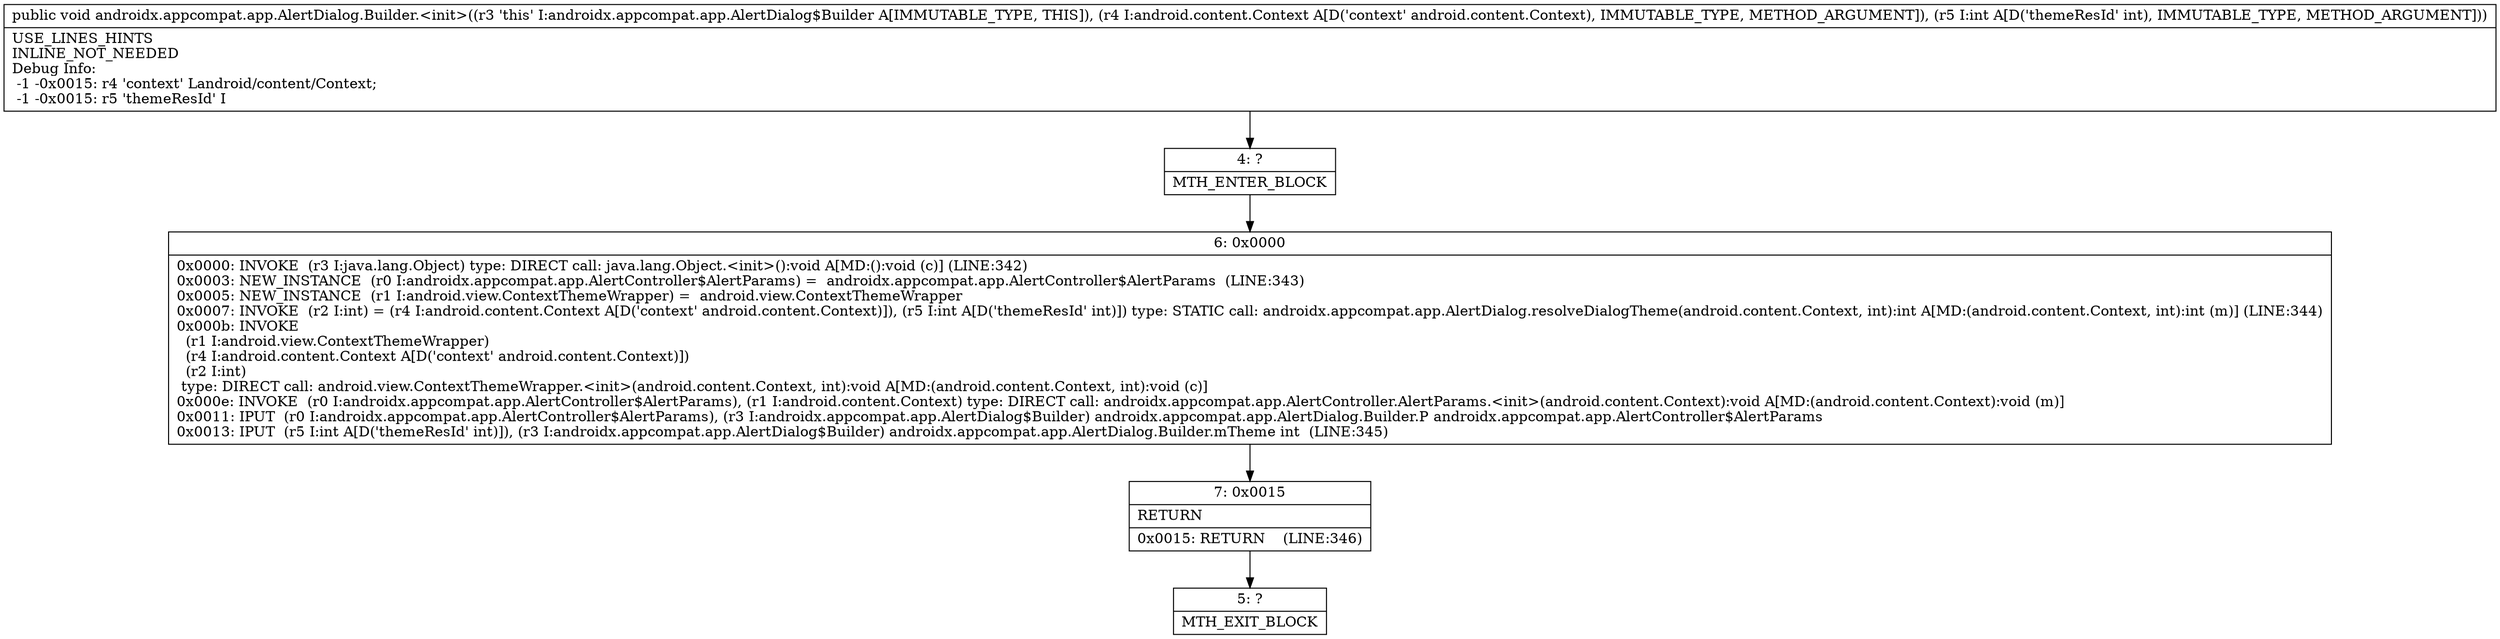 digraph "CFG forandroidx.appcompat.app.AlertDialog.Builder.\<init\>(Landroid\/content\/Context;I)V" {
Node_4 [shape=record,label="{4\:\ ?|MTH_ENTER_BLOCK\l}"];
Node_6 [shape=record,label="{6\:\ 0x0000|0x0000: INVOKE  (r3 I:java.lang.Object) type: DIRECT call: java.lang.Object.\<init\>():void A[MD:():void (c)] (LINE:342)\l0x0003: NEW_INSTANCE  (r0 I:androidx.appcompat.app.AlertController$AlertParams) =  androidx.appcompat.app.AlertController$AlertParams  (LINE:343)\l0x0005: NEW_INSTANCE  (r1 I:android.view.ContextThemeWrapper) =  android.view.ContextThemeWrapper \l0x0007: INVOKE  (r2 I:int) = (r4 I:android.content.Context A[D('context' android.content.Context)]), (r5 I:int A[D('themeResId' int)]) type: STATIC call: androidx.appcompat.app.AlertDialog.resolveDialogTheme(android.content.Context, int):int A[MD:(android.content.Context, int):int (m)] (LINE:344)\l0x000b: INVOKE  \l  (r1 I:android.view.ContextThemeWrapper)\l  (r4 I:android.content.Context A[D('context' android.content.Context)])\l  (r2 I:int)\l type: DIRECT call: android.view.ContextThemeWrapper.\<init\>(android.content.Context, int):void A[MD:(android.content.Context, int):void (c)]\l0x000e: INVOKE  (r0 I:androidx.appcompat.app.AlertController$AlertParams), (r1 I:android.content.Context) type: DIRECT call: androidx.appcompat.app.AlertController.AlertParams.\<init\>(android.content.Context):void A[MD:(android.content.Context):void (m)]\l0x0011: IPUT  (r0 I:androidx.appcompat.app.AlertController$AlertParams), (r3 I:androidx.appcompat.app.AlertDialog$Builder) androidx.appcompat.app.AlertDialog.Builder.P androidx.appcompat.app.AlertController$AlertParams \l0x0013: IPUT  (r5 I:int A[D('themeResId' int)]), (r3 I:androidx.appcompat.app.AlertDialog$Builder) androidx.appcompat.app.AlertDialog.Builder.mTheme int  (LINE:345)\l}"];
Node_7 [shape=record,label="{7\:\ 0x0015|RETURN\l|0x0015: RETURN    (LINE:346)\l}"];
Node_5 [shape=record,label="{5\:\ ?|MTH_EXIT_BLOCK\l}"];
MethodNode[shape=record,label="{public void androidx.appcompat.app.AlertDialog.Builder.\<init\>((r3 'this' I:androidx.appcompat.app.AlertDialog$Builder A[IMMUTABLE_TYPE, THIS]), (r4 I:android.content.Context A[D('context' android.content.Context), IMMUTABLE_TYPE, METHOD_ARGUMENT]), (r5 I:int A[D('themeResId' int), IMMUTABLE_TYPE, METHOD_ARGUMENT]))  | USE_LINES_HINTS\lINLINE_NOT_NEEDED\lDebug Info:\l  \-1 \-0x0015: r4 'context' Landroid\/content\/Context;\l  \-1 \-0x0015: r5 'themeResId' I\l}"];
MethodNode -> Node_4;Node_4 -> Node_6;
Node_6 -> Node_7;
Node_7 -> Node_5;
}

